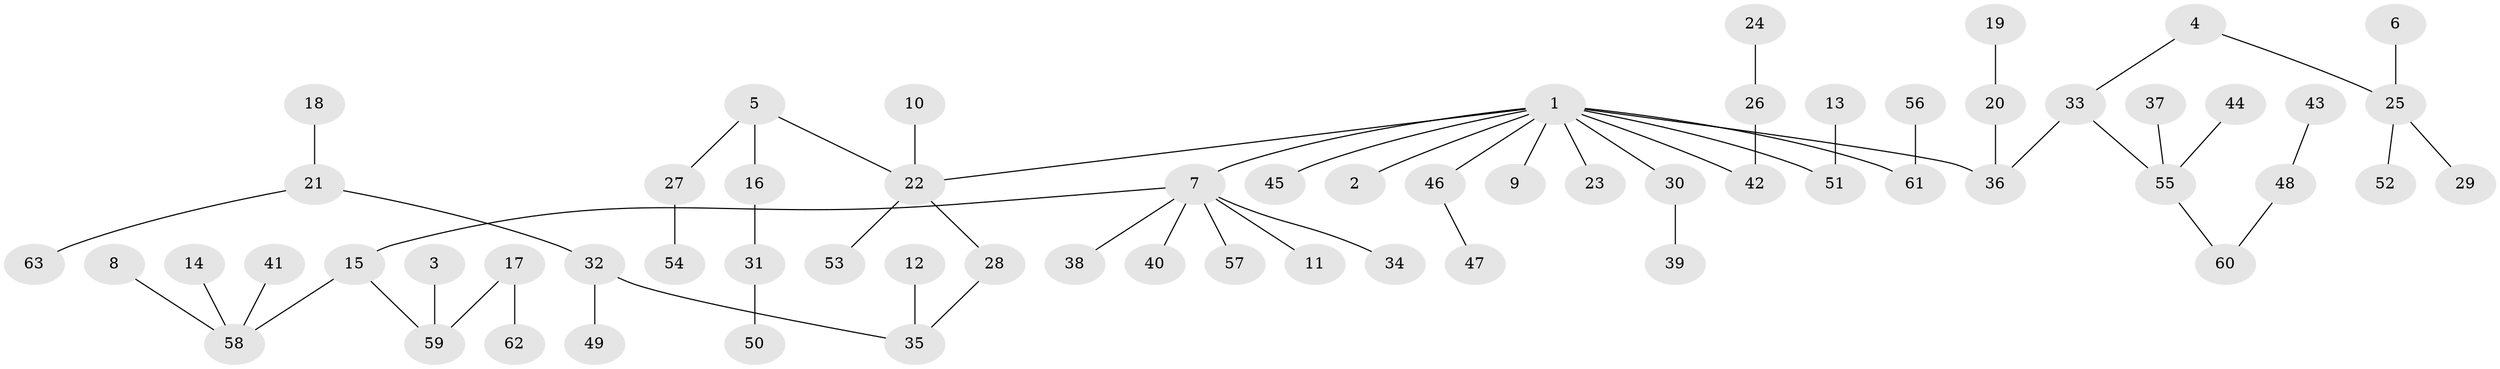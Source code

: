 // original degree distribution, {9: 0.008, 4: 0.072, 3: 0.112, 5: 0.048, 7: 0.008, 2: 0.24, 1: 0.512}
// Generated by graph-tools (version 1.1) at 2025/26/03/09/25 03:26:30]
// undirected, 63 vertices, 62 edges
graph export_dot {
graph [start="1"]
  node [color=gray90,style=filled];
  1;
  2;
  3;
  4;
  5;
  6;
  7;
  8;
  9;
  10;
  11;
  12;
  13;
  14;
  15;
  16;
  17;
  18;
  19;
  20;
  21;
  22;
  23;
  24;
  25;
  26;
  27;
  28;
  29;
  30;
  31;
  32;
  33;
  34;
  35;
  36;
  37;
  38;
  39;
  40;
  41;
  42;
  43;
  44;
  45;
  46;
  47;
  48;
  49;
  50;
  51;
  52;
  53;
  54;
  55;
  56;
  57;
  58;
  59;
  60;
  61;
  62;
  63;
  1 -- 2 [weight=1.0];
  1 -- 7 [weight=1.0];
  1 -- 9 [weight=1.0];
  1 -- 22 [weight=1.0];
  1 -- 23 [weight=1.0];
  1 -- 30 [weight=1.0];
  1 -- 36 [weight=1.0];
  1 -- 42 [weight=1.0];
  1 -- 45 [weight=1.0];
  1 -- 46 [weight=1.0];
  1 -- 51 [weight=1.0];
  1 -- 61 [weight=1.0];
  3 -- 59 [weight=1.0];
  4 -- 25 [weight=1.0];
  4 -- 33 [weight=1.0];
  5 -- 16 [weight=1.0];
  5 -- 22 [weight=1.0];
  5 -- 27 [weight=1.0];
  6 -- 25 [weight=1.0];
  7 -- 11 [weight=1.0];
  7 -- 15 [weight=1.0];
  7 -- 34 [weight=1.0];
  7 -- 38 [weight=1.0];
  7 -- 40 [weight=1.0];
  7 -- 57 [weight=1.0];
  8 -- 58 [weight=1.0];
  10 -- 22 [weight=1.0];
  12 -- 35 [weight=1.0];
  13 -- 51 [weight=1.0];
  14 -- 58 [weight=1.0];
  15 -- 58 [weight=1.0];
  15 -- 59 [weight=1.0];
  16 -- 31 [weight=1.0];
  17 -- 59 [weight=1.0];
  17 -- 62 [weight=1.0];
  18 -- 21 [weight=1.0];
  19 -- 20 [weight=1.0];
  20 -- 36 [weight=1.0];
  21 -- 32 [weight=1.0];
  21 -- 63 [weight=1.0];
  22 -- 28 [weight=1.0];
  22 -- 53 [weight=1.0];
  24 -- 26 [weight=1.0];
  25 -- 29 [weight=1.0];
  25 -- 52 [weight=1.0];
  26 -- 42 [weight=1.0];
  27 -- 54 [weight=1.0];
  28 -- 35 [weight=1.0];
  30 -- 39 [weight=1.0];
  31 -- 50 [weight=1.0];
  32 -- 35 [weight=1.0];
  32 -- 49 [weight=1.0];
  33 -- 36 [weight=1.0];
  33 -- 55 [weight=1.0];
  37 -- 55 [weight=1.0];
  41 -- 58 [weight=1.0];
  43 -- 48 [weight=1.0];
  44 -- 55 [weight=1.0];
  46 -- 47 [weight=1.0];
  48 -- 60 [weight=1.0];
  55 -- 60 [weight=1.0];
  56 -- 61 [weight=1.0];
}
